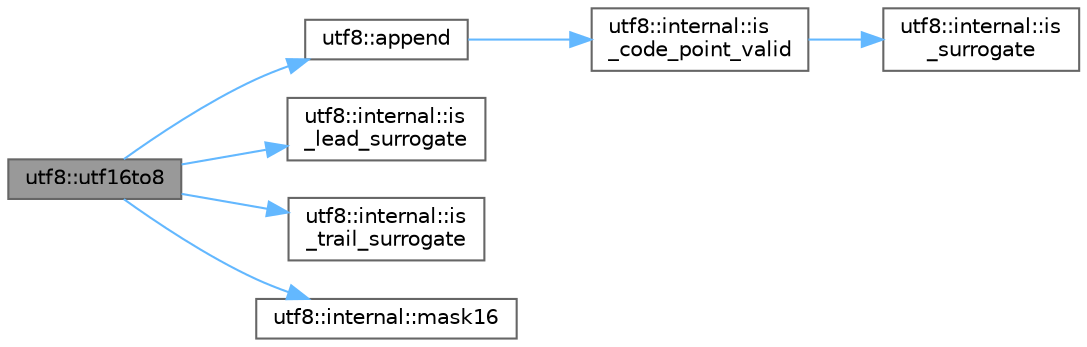 digraph "utf8::utf16to8"
{
 // INTERACTIVE_SVG=YES
 // LATEX_PDF_SIZE
  bgcolor="transparent";
  edge [fontname=Helvetica,fontsize=10,labelfontname=Helvetica,labelfontsize=10];
  node [fontname=Helvetica,fontsize=10,shape=box,height=0.2,width=0.4];
  rankdir="LR";
  Node1 [label="utf8::utf16to8",height=0.2,width=0.4,color="gray40", fillcolor="grey60", style="filled", fontcolor="black",tooltip=" "];
  Node1 -> Node2 [color="steelblue1",style="solid"];
  Node2 [label="utf8::append",height=0.2,width=0.4,color="grey40", fillcolor="white", style="filled",URL="$namespaceutf8.html#a3827e78596fc38cfdebd721e9c45c901",tooltip="The library API - functions intended to be called by the users."];
  Node2 -> Node3 [color="steelblue1",style="solid"];
  Node3 [label="utf8::internal::is\l_code_point_valid",height=0.2,width=0.4,color="grey40", fillcolor="white", style="filled",URL="$namespaceutf8_1_1internal.html#a97b553137aaeda6e8ca6f8d46f78fd79",tooltip=" "];
  Node3 -> Node4 [color="steelblue1",style="solid"];
  Node4 [label="utf8::internal::is\l_surrogate",height=0.2,width=0.4,color="grey40", fillcolor="white", style="filled",URL="$namespaceutf8_1_1internal.html#a31a185a6bc8b9bf454191a8a95a93595",tooltip=" "];
  Node1 -> Node5 [color="steelblue1",style="solid"];
  Node5 [label="utf8::internal::is\l_lead_surrogate",height=0.2,width=0.4,color="grey40", fillcolor="white", style="filled",URL="$namespaceutf8_1_1internal.html#a1a4095fb207096e04f94f21eb23d2723",tooltip=" "];
  Node1 -> Node6 [color="steelblue1",style="solid"];
  Node6 [label="utf8::internal::is\l_trail_surrogate",height=0.2,width=0.4,color="grey40", fillcolor="white", style="filled",URL="$namespaceutf8_1_1internal.html#a295b2873fce985213937e5f1193fcb13",tooltip=" "];
  Node1 -> Node7 [color="steelblue1",style="solid"];
  Node7 [label="utf8::internal::mask16",height=0.2,width=0.4,color="grey40", fillcolor="white", style="filled",URL="$namespaceutf8_1_1internal.html#ab1e3c2fe2296ac185993a183d1bd0678",tooltip=" "];
}
